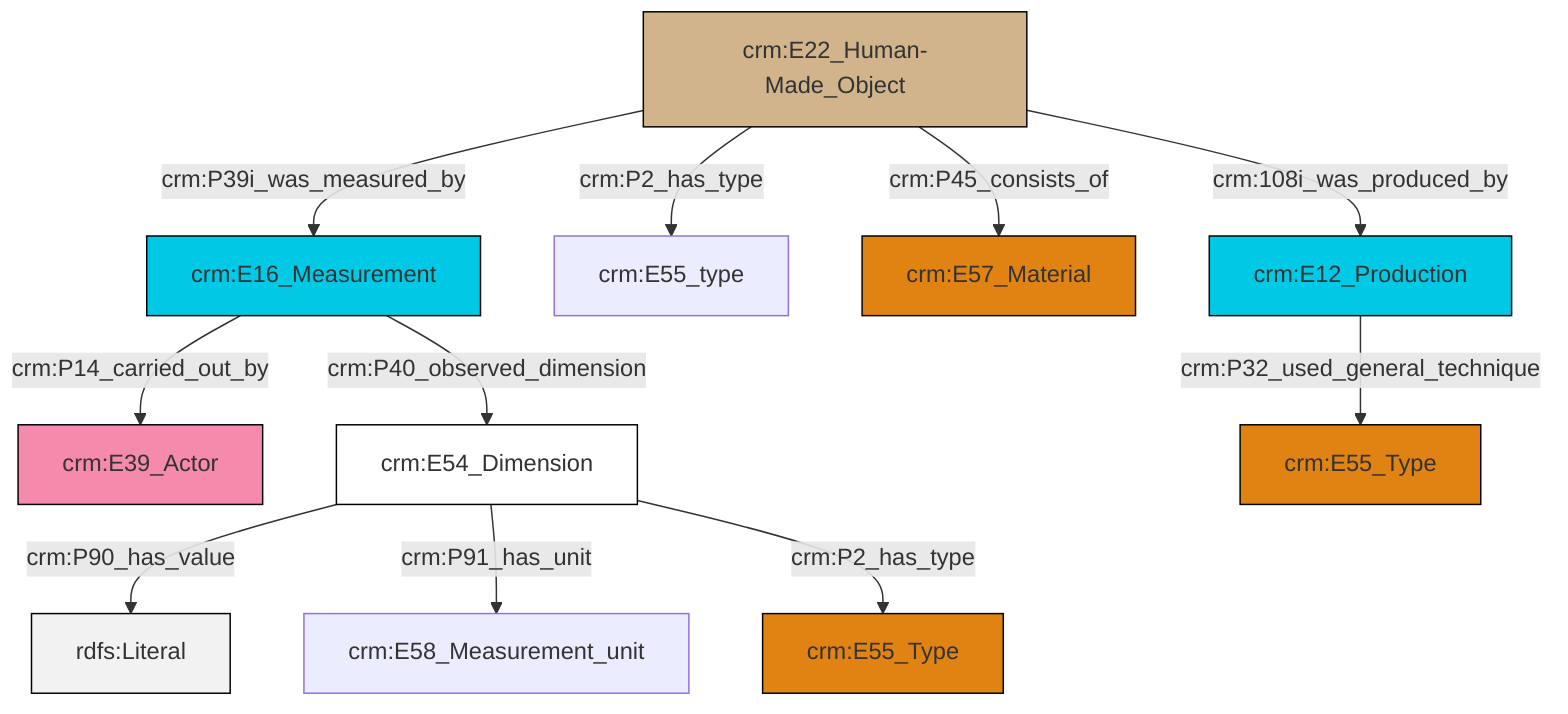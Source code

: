 graph TD
classDef Literal fill:#f2f2f2,stroke:#000000;
classDef CRM_Entity fill:#FFFFFF,stroke:#000000;
classDef Temporal_Entity fill:#00C9E6, stroke:#000000;
classDef Type fill:#E18312, stroke:#000000;
classDef Time-Span fill:#2C9C91, stroke:#000000;
classDef Appellation fill:#FFEB7F, stroke:#000000;
classDef Place fill:#008836, stroke:#000000;
classDef Persistent_Item fill:#B266B2, stroke:#000000;
classDef Conceptual_Object fill:#FFD700, stroke:#000000;
classDef Physical_Thing fill:#D2B48C, stroke:#000000;
classDef Actor fill:#f58aad, stroke:#000000;
classDef PC_Classes fill:#4ce600, stroke:#000000;
classDef Multi fill:#cccccc,stroke:#000000;

0["crm:E54_Dimension"]:::CRM_Entity -->|crm:P90_has_value| 1[rdfs:Literal]:::Literal
2["crm:E22_Human-Made_Object"]:::Physical_Thing -->|crm:P39i_was_measured_by| 3["crm:E16_Measurement"]:::Temporal_Entity
2["crm:E22_Human-Made_Object"]:::Physical_Thing -->|crm:P2_has_type| 4["crm:E55_type"]:::Default
0["crm:E54_Dimension"]:::CRM_Entity -->|crm:P91_has_unit| 6["crm:E58_Measurement_unit"]:::Default
2["crm:E22_Human-Made_Object"]:::Physical_Thing -->|crm:P45_consists_of| 9["crm:E57_Material"]:::Type
2["crm:E22_Human-Made_Object"]:::Physical_Thing -->|crm:108i_was_produced_by| 11["crm:E12_Production"]:::Temporal_Entity
11["crm:E12_Production"]:::Temporal_Entity -->|crm:P32_used_general_technique| 12["crm:E55_Type"]:::Type
3["crm:E16_Measurement"]:::Temporal_Entity -->|crm:P14_carried_out_by| 13["crm:E39_Actor"]:::Actor
0["crm:E54_Dimension"]:::CRM_Entity -->|crm:P2_has_type| 17["crm:E55_Type"]:::Type
3["crm:E16_Measurement"]:::Temporal_Entity -->|crm:P40_observed_dimension| 0["crm:E54_Dimension"]:::CRM_Entity